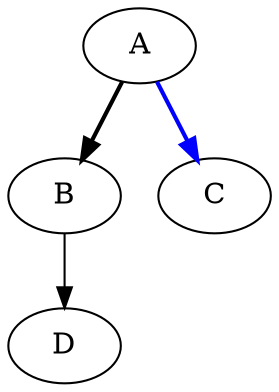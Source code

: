 // compile with: dot -Tpdf graph.gv > graph.pdf
digraph test {
A -> B 		[style=bold,color=black]
A -> C 		[style=bold,color=blue]
B -> D
}
